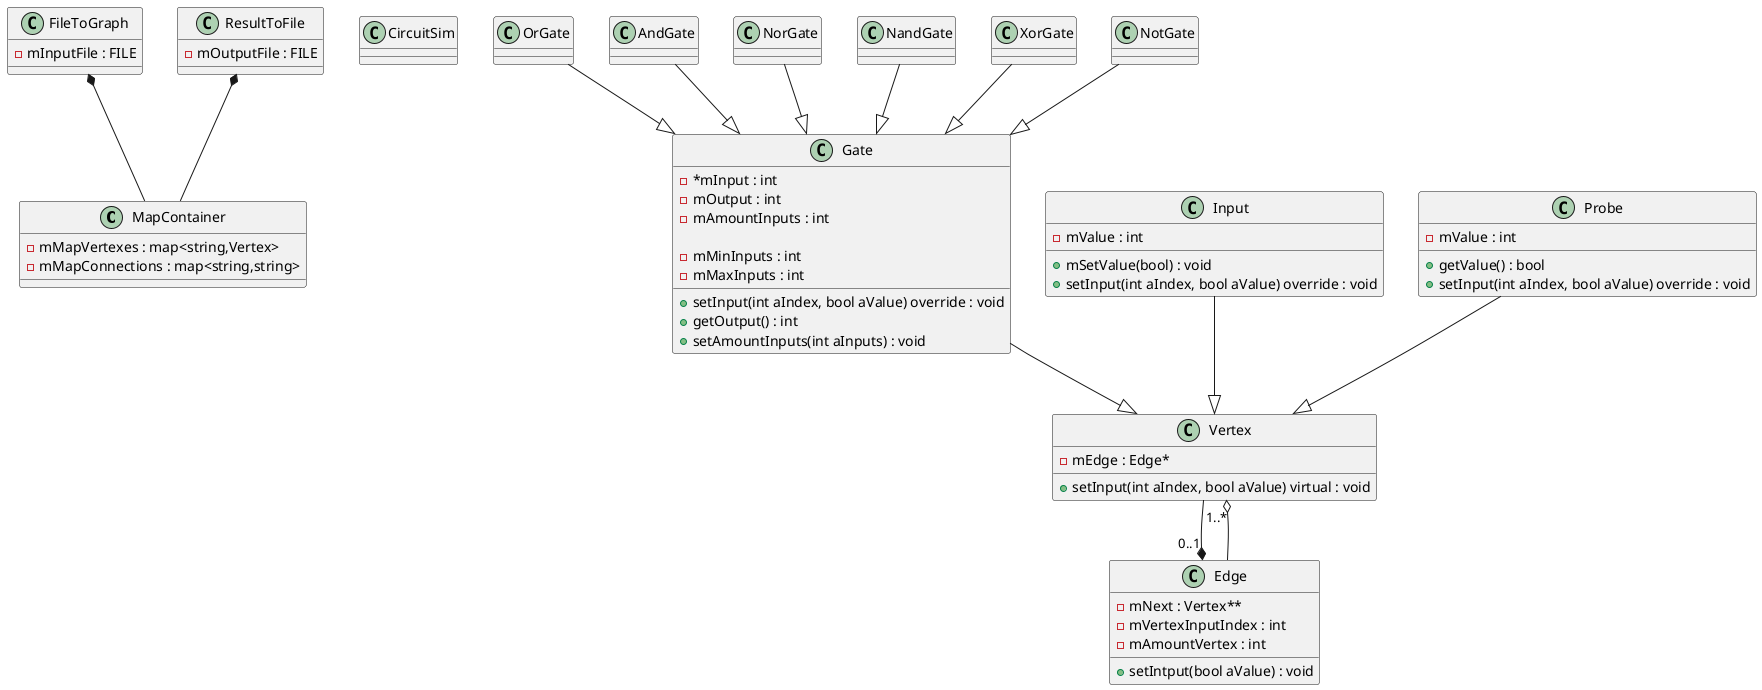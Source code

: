 @startuml classdiagram

class MapContainer {
    - mMapVertexes : map<string,Vertex>
    - mMapConnections : map<string,string>
}

class FileToGraph {
    - mInputFile : FILE
}

class CircuitSim {

}

class ResultToFile {
    - mOutputFile : FILE
}

class OrGate{

}

class AndGate{

}

class NorGate{

}

class NandGate{

}

class XorGate{

}

class NotGate{

}

class Gate{
    - *mInput : int
    - mOutput : int
    - mAmountInputs : int

    - mMinInputs : int
    - mMaxInputs : int    

    + setInput(int aIndex, bool aValue) override : void
    + getOutput() : int
    + setAmountInputs(int aInputs) : void
}

class Vertex {
    - mEdge : Edge*

    + setInput(int aIndex, bool aValue) virtual : void
}

class Edge{
    - mNext : Vertex**
    - mVertexInputIndex : int
    - mAmountVertex : int

    + setIntput(bool aValue) : void
}

class Input{
    - mValue : int

    + mSetValue(bool) : void
    + setInput(int aIndex, bool aValue) override : void

}

class Probe{
    - mValue : int

    + getValue() : bool
    + setInput(int aIndex, bool aValue) override : void
}

FileToGraph *-- MapContainer
ResultToFile *-- MapContainer

OrGate --|> Gate
NorGate --|> Gate
AndGate --|> Gate
NandGate --|> Gate
XorGate --|> Gate
NotGate --|> Gate

Gate --|> Vertex
Input --|> Vertex
Probe --|> Vertex

Vertex --* "0..1" Edge
Edge --o "1..*" Vertex

@enduml